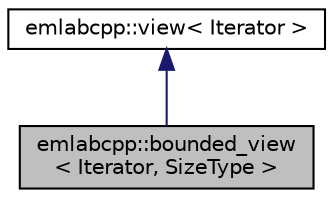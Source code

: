 digraph "emlabcpp::bounded_view&lt; Iterator, SizeType &gt;"
{
 // LATEX_PDF_SIZE
  edge [fontname="Helvetica",fontsize="10",labelfontname="Helvetica",labelfontsize="10"];
  node [fontname="Helvetica",fontsize="10",shape=record];
  Node1 [label="emlabcpp::bounded_view\l\< Iterator, SizeType \>",height=0.2,width=0.4,color="black", fillcolor="grey75", style="filled", fontcolor="black",tooltip=" "];
  Node2 -> Node1 [dir="back",color="midnightblue",fontsize="10",style="solid",fontname="Helvetica"];
  Node2 [label="emlabcpp::view\< Iterator \>",height=0.2,width=0.4,color="black", fillcolor="white", style="filled",URL="$classemlabcpp_1_1view.html",tooltip="Generic class to represent view of some container."];
}
